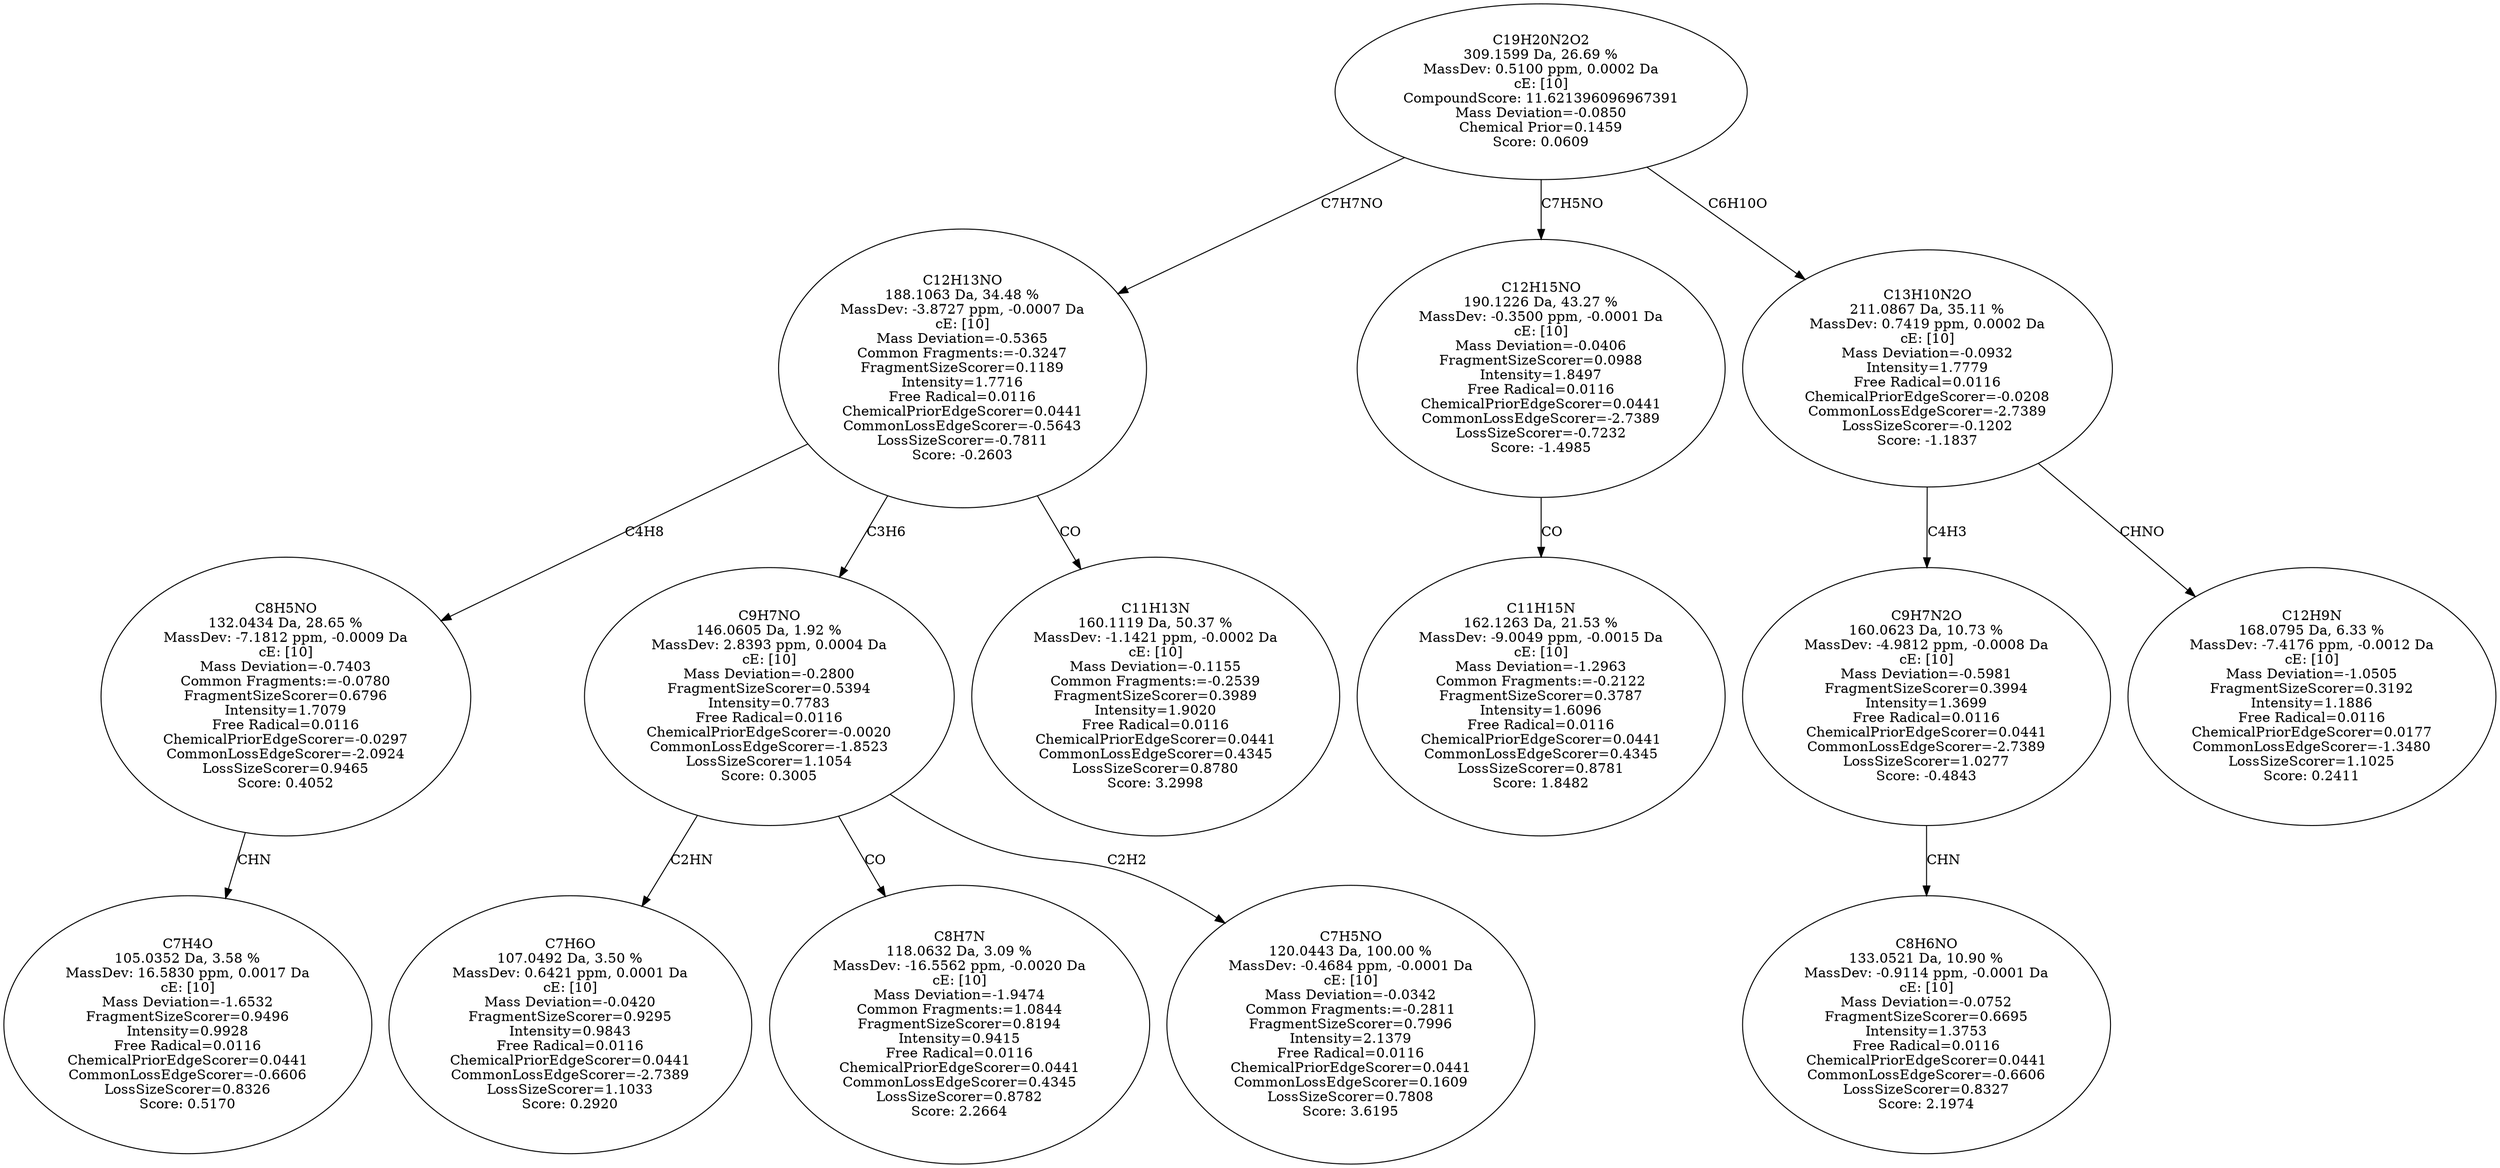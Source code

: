 strict digraph {
v1 [label="C7H4O\n105.0352 Da, 3.58 %\nMassDev: 16.5830 ppm, 0.0017 Da\ncE: [10]\nMass Deviation=-1.6532\nFragmentSizeScorer=0.9496\nIntensity=0.9928\nFree Radical=0.0116\nChemicalPriorEdgeScorer=0.0441\nCommonLossEdgeScorer=-0.6606\nLossSizeScorer=0.8326\nScore: 0.5170"];
v2 [label="C8H5NO\n132.0434 Da, 28.65 %\nMassDev: -7.1812 ppm, -0.0009 Da\ncE: [10]\nMass Deviation=-0.7403\nCommon Fragments:=-0.0780\nFragmentSizeScorer=0.6796\nIntensity=1.7079\nFree Radical=0.0116\nChemicalPriorEdgeScorer=-0.0297\nCommonLossEdgeScorer=-2.0924\nLossSizeScorer=0.9465\nScore: 0.4052"];
v3 [label="C7H6O\n107.0492 Da, 3.50 %\nMassDev: 0.6421 ppm, 0.0001 Da\ncE: [10]\nMass Deviation=-0.0420\nFragmentSizeScorer=0.9295\nIntensity=0.9843\nFree Radical=0.0116\nChemicalPriorEdgeScorer=0.0441\nCommonLossEdgeScorer=-2.7389\nLossSizeScorer=1.1033\nScore: 0.2920"];
v4 [label="C8H7N\n118.0632 Da, 3.09 %\nMassDev: -16.5562 ppm, -0.0020 Da\ncE: [10]\nMass Deviation=-1.9474\nCommon Fragments:=1.0844\nFragmentSizeScorer=0.8194\nIntensity=0.9415\nFree Radical=0.0116\nChemicalPriorEdgeScorer=0.0441\nCommonLossEdgeScorer=0.4345\nLossSizeScorer=0.8782\nScore: 2.2664"];
v5 [label="C7H5NO\n120.0443 Da, 100.00 %\nMassDev: -0.4684 ppm, -0.0001 Da\ncE: [10]\nMass Deviation=-0.0342\nCommon Fragments:=-0.2811\nFragmentSizeScorer=0.7996\nIntensity=2.1379\nFree Radical=0.0116\nChemicalPriorEdgeScorer=0.0441\nCommonLossEdgeScorer=0.1609\nLossSizeScorer=0.7808\nScore: 3.6195"];
v6 [label="C9H7NO\n146.0605 Da, 1.92 %\nMassDev: 2.8393 ppm, 0.0004 Da\ncE: [10]\nMass Deviation=-0.2800\nFragmentSizeScorer=0.5394\nIntensity=0.7783\nFree Radical=0.0116\nChemicalPriorEdgeScorer=-0.0020\nCommonLossEdgeScorer=-1.8523\nLossSizeScorer=1.1054\nScore: 0.3005"];
v7 [label="C11H13N\n160.1119 Da, 50.37 %\nMassDev: -1.1421 ppm, -0.0002 Da\ncE: [10]\nMass Deviation=-0.1155\nCommon Fragments:=-0.2539\nFragmentSizeScorer=0.3989\nIntensity=1.9020\nFree Radical=0.0116\nChemicalPriorEdgeScorer=0.0441\nCommonLossEdgeScorer=0.4345\nLossSizeScorer=0.8780\nScore: 3.2998"];
v8 [label="C12H13NO\n188.1063 Da, 34.48 %\nMassDev: -3.8727 ppm, -0.0007 Da\ncE: [10]\nMass Deviation=-0.5365\nCommon Fragments:=-0.3247\nFragmentSizeScorer=0.1189\nIntensity=1.7716\nFree Radical=0.0116\nChemicalPriorEdgeScorer=0.0441\nCommonLossEdgeScorer=-0.5643\nLossSizeScorer=-0.7811\nScore: -0.2603"];
v9 [label="C11H15N\n162.1263 Da, 21.53 %\nMassDev: -9.0049 ppm, -0.0015 Da\ncE: [10]\nMass Deviation=-1.2963\nCommon Fragments:=-0.2122\nFragmentSizeScorer=0.3787\nIntensity=1.6096\nFree Radical=0.0116\nChemicalPriorEdgeScorer=0.0441\nCommonLossEdgeScorer=0.4345\nLossSizeScorer=0.8781\nScore: 1.8482"];
v10 [label="C12H15NO\n190.1226 Da, 43.27 %\nMassDev: -0.3500 ppm, -0.0001 Da\ncE: [10]\nMass Deviation=-0.0406\nFragmentSizeScorer=0.0988\nIntensity=1.8497\nFree Radical=0.0116\nChemicalPriorEdgeScorer=0.0441\nCommonLossEdgeScorer=-2.7389\nLossSizeScorer=-0.7232\nScore: -1.4985"];
v11 [label="C8H6NO\n133.0521 Da, 10.90 %\nMassDev: -0.9114 ppm, -0.0001 Da\ncE: [10]\nMass Deviation=-0.0752\nFragmentSizeScorer=0.6695\nIntensity=1.3753\nFree Radical=0.0116\nChemicalPriorEdgeScorer=0.0441\nCommonLossEdgeScorer=-0.6606\nLossSizeScorer=0.8327\nScore: 2.1974"];
v12 [label="C9H7N2O\n160.0623 Da, 10.73 %\nMassDev: -4.9812 ppm, -0.0008 Da\ncE: [10]\nMass Deviation=-0.5981\nFragmentSizeScorer=0.3994\nIntensity=1.3699\nFree Radical=0.0116\nChemicalPriorEdgeScorer=0.0441\nCommonLossEdgeScorer=-2.7389\nLossSizeScorer=1.0277\nScore: -0.4843"];
v13 [label="C12H9N\n168.0795 Da, 6.33 %\nMassDev: -7.4176 ppm, -0.0012 Da\ncE: [10]\nMass Deviation=-1.0505\nFragmentSizeScorer=0.3192\nIntensity=1.1886\nFree Radical=0.0116\nChemicalPriorEdgeScorer=0.0177\nCommonLossEdgeScorer=-1.3480\nLossSizeScorer=1.1025\nScore: 0.2411"];
v14 [label="C13H10N2O\n211.0867 Da, 35.11 %\nMassDev: 0.7419 ppm, 0.0002 Da\ncE: [10]\nMass Deviation=-0.0932\nIntensity=1.7779\nFree Radical=0.0116\nChemicalPriorEdgeScorer=-0.0208\nCommonLossEdgeScorer=-2.7389\nLossSizeScorer=-0.1202\nScore: -1.1837"];
v15 [label="C19H20N2O2\n309.1599 Da, 26.69 %\nMassDev: 0.5100 ppm, 0.0002 Da\ncE: [10]\nCompoundScore: 11.621396096967391\nMass Deviation=-0.0850\nChemical Prior=0.1459\nScore: 0.0609"];
v2 -> v1 [label="CHN"];
v8 -> v2 [label="C4H8"];
v6 -> v3 [label="C2HN"];
v6 -> v4 [label="CO"];
v6 -> v5 [label="C2H2"];
v8 -> v6 [label="C3H6"];
v8 -> v7 [label="CO"];
v15 -> v8 [label="C7H7NO"];
v10 -> v9 [label="CO"];
v15 -> v10 [label="C7H5NO"];
v12 -> v11 [label="CHN"];
v14 -> v12 [label="C4H3"];
v14 -> v13 [label="CHNO"];
v15 -> v14 [label="C6H10O"];
}
